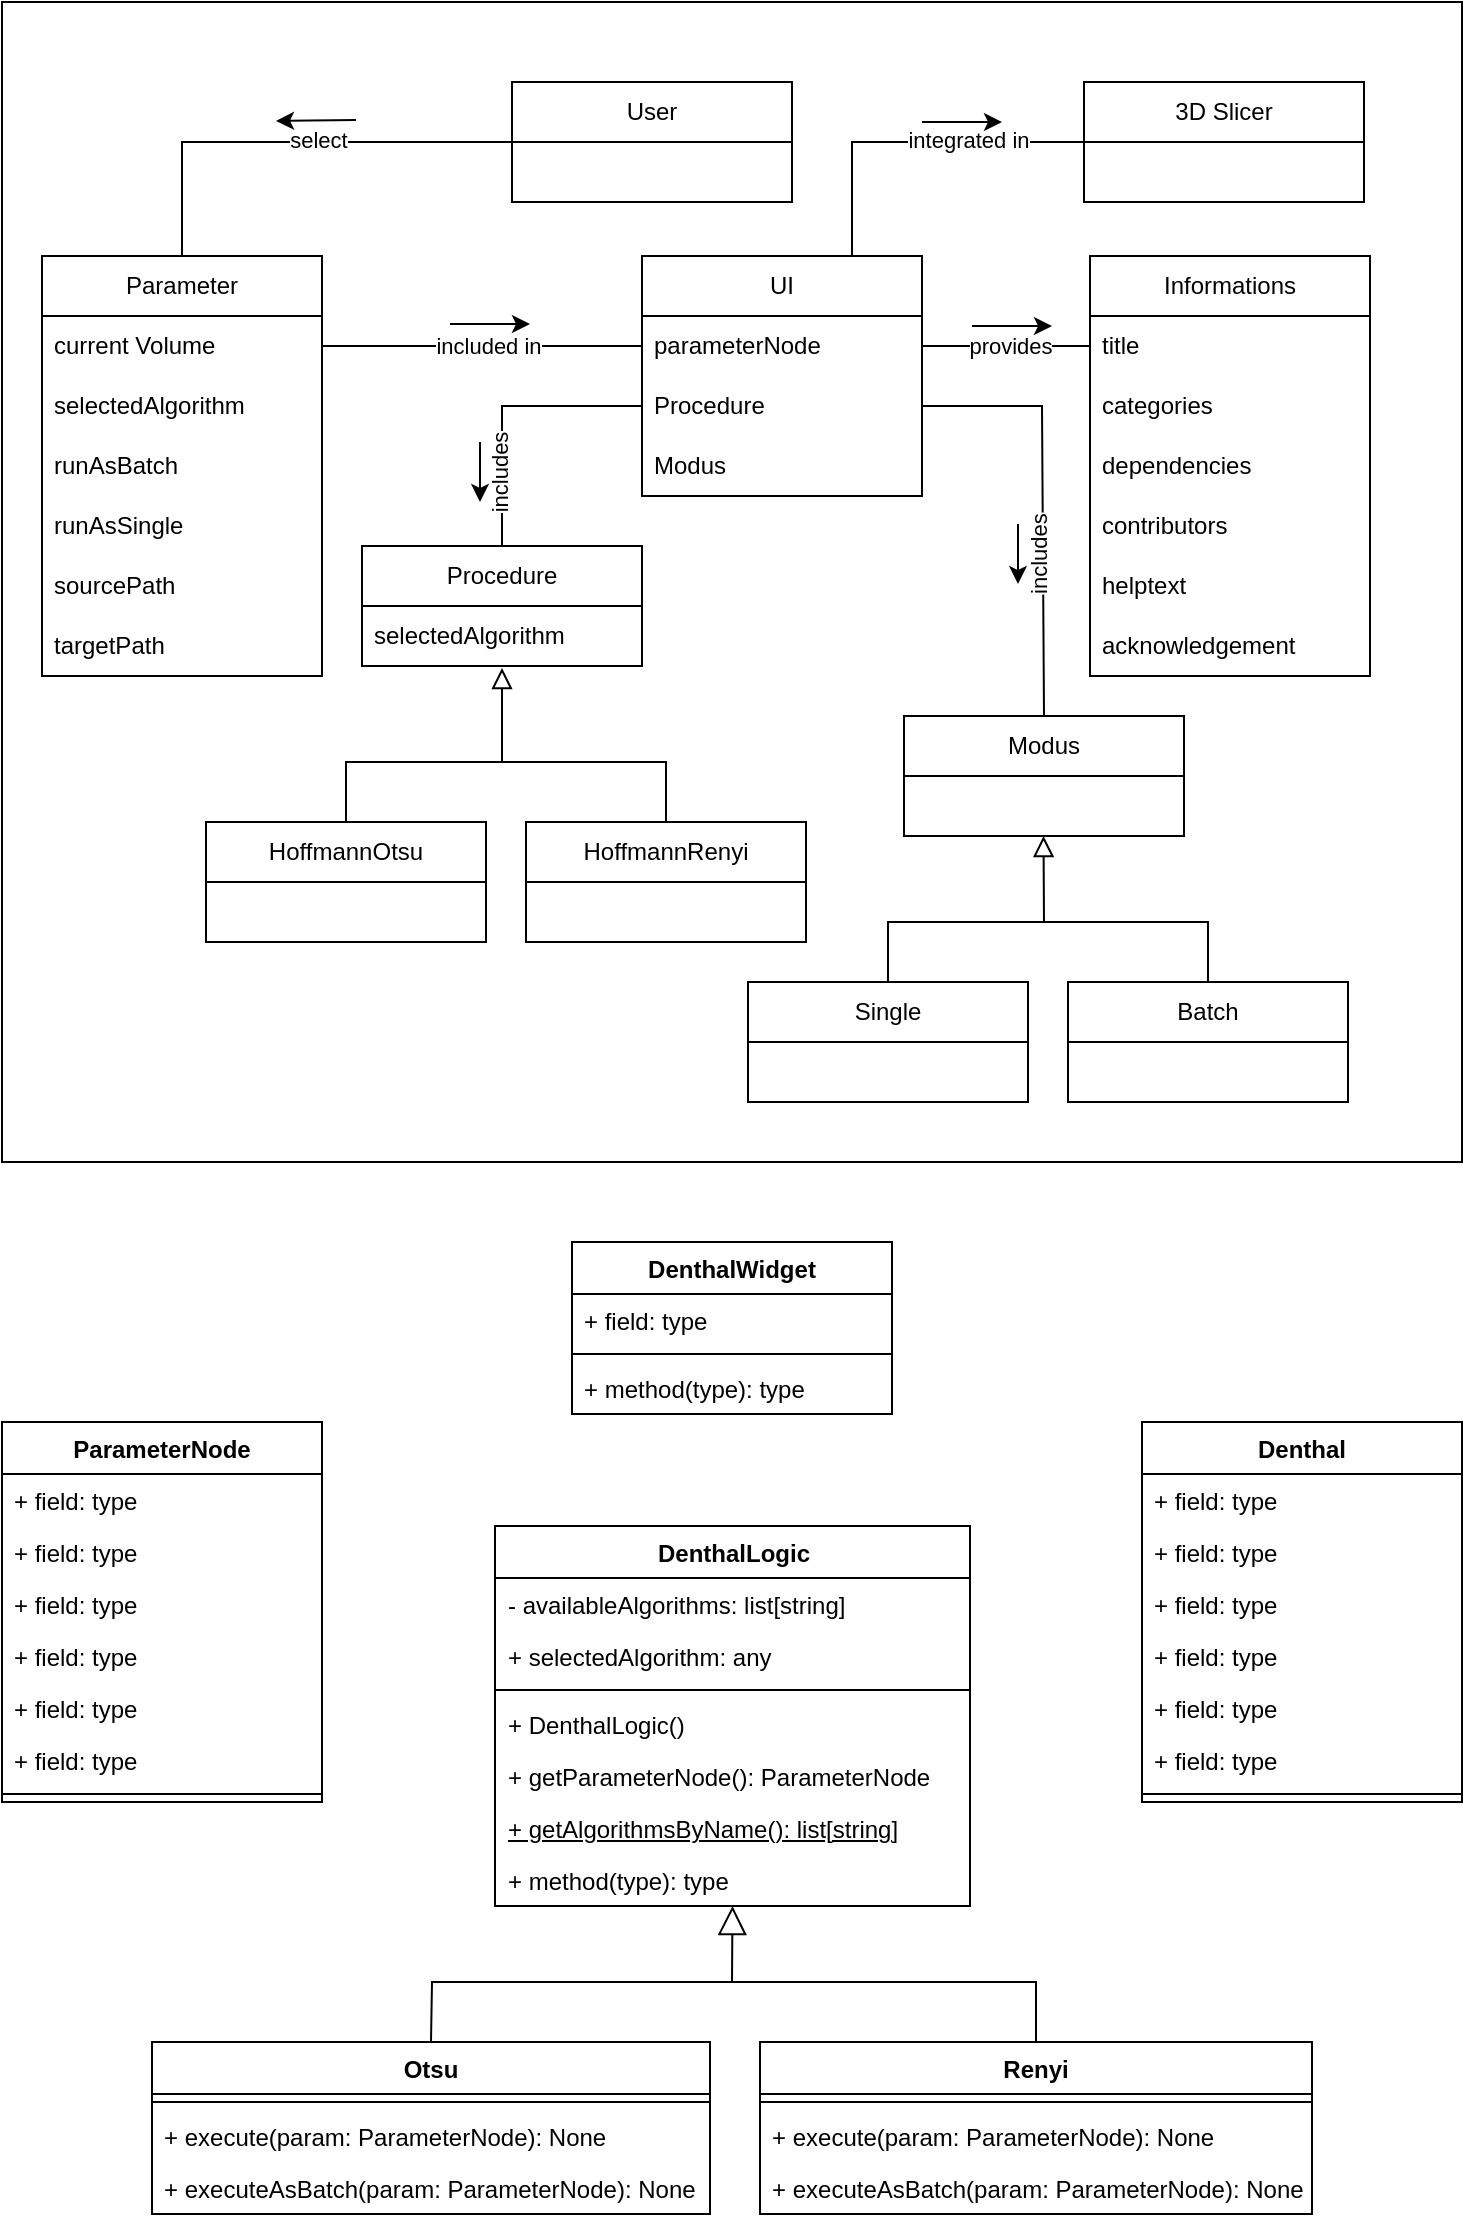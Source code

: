 <mxfile version="25.0.3">
  <diagram name="Seite-1" id="t4hak22wCXQW6pz-v2GZ">
    <mxGraphModel dx="984" dy="666" grid="1" gridSize="10" guides="1" tooltips="1" connect="1" arrows="1" fold="1" page="1" pageScale="1" pageWidth="827" pageHeight="1169" math="0" shadow="0">
      <root>
        <mxCell id="0" />
        <mxCell id="1" parent="0" />
        <mxCell id="Qs3f1plYn783Y-EwiYJO-93" value="" style="rounded=0;whiteSpace=wrap;html=1;" parent="1" vertex="1">
          <mxGeometry x="30" y="40" width="730" height="580" as="geometry" />
        </mxCell>
        <mxCell id="Qs3f1plYn783Y-EwiYJO-1" value="UI" style="swimlane;fontStyle=0;childLayout=stackLayout;horizontal=1;startSize=30;horizontalStack=0;resizeParent=1;resizeParentMax=0;resizeLast=0;collapsible=1;marginBottom=0;whiteSpace=wrap;html=1;" parent="1" vertex="1">
          <mxGeometry x="350" y="167" width="140" height="120" as="geometry" />
        </mxCell>
        <mxCell id="Qs3f1plYn783Y-EwiYJO-2" value="parameterNode" style="text;strokeColor=none;fillColor=none;align=left;verticalAlign=middle;spacingLeft=4;spacingRight=4;overflow=hidden;points=[[0,0.5],[1,0.5]];portConstraint=eastwest;rotatable=0;whiteSpace=wrap;html=1;" parent="Qs3f1plYn783Y-EwiYJO-1" vertex="1">
          <mxGeometry y="30" width="140" height="30" as="geometry" />
        </mxCell>
        <mxCell id="Qs3f1plYn783Y-EwiYJO-77" value="Procedure" style="text;strokeColor=none;fillColor=none;align=left;verticalAlign=middle;spacingLeft=4;spacingRight=4;overflow=hidden;points=[[0,0.5],[1,0.5]];portConstraint=eastwest;rotatable=0;whiteSpace=wrap;html=1;" parent="Qs3f1plYn783Y-EwiYJO-1" vertex="1">
          <mxGeometry y="60" width="140" height="30" as="geometry" />
        </mxCell>
        <mxCell id="Qs3f1plYn783Y-EwiYJO-3" value="Modus" style="text;strokeColor=none;fillColor=none;align=left;verticalAlign=middle;spacingLeft=4;spacingRight=4;overflow=hidden;points=[[0,0.5],[1,0.5]];portConstraint=eastwest;rotatable=0;whiteSpace=wrap;html=1;" parent="Qs3f1plYn783Y-EwiYJO-1" vertex="1">
          <mxGeometry y="90" width="140" height="30" as="geometry" />
        </mxCell>
        <mxCell id="Qs3f1plYn783Y-EwiYJO-6" value="Informations" style="swimlane;fontStyle=0;childLayout=stackLayout;horizontal=1;startSize=30;horizontalStack=0;resizeParent=1;resizeParentMax=0;resizeLast=0;collapsible=1;marginBottom=0;whiteSpace=wrap;html=1;" parent="1" vertex="1">
          <mxGeometry x="574" y="167" width="140" height="210" as="geometry">
            <mxRectangle x="610" y="140" width="70" height="30" as="alternateBounds" />
          </mxGeometry>
        </mxCell>
        <mxCell id="Qs3f1plYn783Y-EwiYJO-7" value="title" style="text;strokeColor=none;fillColor=none;align=left;verticalAlign=middle;spacingLeft=4;spacingRight=4;overflow=hidden;points=[[0,0.5],[1,0.5]];portConstraint=eastwest;rotatable=0;whiteSpace=wrap;html=1;" parent="Qs3f1plYn783Y-EwiYJO-6" vertex="1">
          <mxGeometry y="30" width="140" height="30" as="geometry" />
        </mxCell>
        <mxCell id="Qs3f1plYn783Y-EwiYJO-26" value="categories" style="text;strokeColor=none;fillColor=none;align=left;verticalAlign=middle;spacingLeft=4;spacingRight=4;overflow=hidden;points=[[0,0.5],[1,0.5]];portConstraint=eastwest;rotatable=0;whiteSpace=wrap;html=1;" parent="Qs3f1plYn783Y-EwiYJO-6" vertex="1">
          <mxGeometry y="60" width="140" height="30" as="geometry" />
        </mxCell>
        <mxCell id="Qs3f1plYn783Y-EwiYJO-27" value="dependencies" style="text;strokeColor=none;fillColor=none;align=left;verticalAlign=middle;spacingLeft=4;spacingRight=4;overflow=hidden;points=[[0,0.5],[1,0.5]];portConstraint=eastwest;rotatable=0;whiteSpace=wrap;html=1;" parent="Qs3f1plYn783Y-EwiYJO-6" vertex="1">
          <mxGeometry y="90" width="140" height="30" as="geometry" />
        </mxCell>
        <mxCell id="Qs3f1plYn783Y-EwiYJO-28" value="contributors" style="text;strokeColor=none;fillColor=none;align=left;verticalAlign=middle;spacingLeft=4;spacingRight=4;overflow=hidden;points=[[0,0.5],[1,0.5]];portConstraint=eastwest;rotatable=0;whiteSpace=wrap;html=1;" parent="Qs3f1plYn783Y-EwiYJO-6" vertex="1">
          <mxGeometry y="120" width="140" height="30" as="geometry" />
        </mxCell>
        <mxCell id="Qs3f1plYn783Y-EwiYJO-8" value="helptext" style="text;strokeColor=none;fillColor=none;align=left;verticalAlign=middle;spacingLeft=4;spacingRight=4;overflow=hidden;points=[[0,0.5],[1,0.5]];portConstraint=eastwest;rotatable=0;whiteSpace=wrap;html=1;" parent="Qs3f1plYn783Y-EwiYJO-6" vertex="1">
          <mxGeometry y="150" width="140" height="30" as="geometry" />
        </mxCell>
        <mxCell id="Qs3f1plYn783Y-EwiYJO-9" value="acknowledgement" style="text;strokeColor=none;fillColor=none;align=left;verticalAlign=middle;spacingLeft=4;spacingRight=4;overflow=hidden;points=[[0,0.5],[1,0.5]];portConstraint=eastwest;rotatable=0;whiteSpace=wrap;html=1;" parent="Qs3f1plYn783Y-EwiYJO-6" vertex="1">
          <mxGeometry y="180" width="140" height="30" as="geometry" />
        </mxCell>
        <mxCell id="Qs3f1plYn783Y-EwiYJO-14" value="Parameter" style="swimlane;fontStyle=0;childLayout=stackLayout;horizontal=1;startSize=30;horizontalStack=0;resizeParent=1;resizeParentMax=0;resizeLast=0;collapsible=1;marginBottom=0;whiteSpace=wrap;html=1;" parent="1" vertex="1">
          <mxGeometry x="50" y="167" width="140" height="210" as="geometry" />
        </mxCell>
        <mxCell id="Qs3f1plYn783Y-EwiYJO-15" value="current Volume" style="text;strokeColor=none;fillColor=none;align=left;verticalAlign=middle;spacingLeft=4;spacingRight=4;overflow=hidden;points=[[0,0.5],[1,0.5]];portConstraint=eastwest;rotatable=0;whiteSpace=wrap;html=1;" parent="Qs3f1plYn783Y-EwiYJO-14" vertex="1">
          <mxGeometry y="30" width="140" height="30" as="geometry" />
        </mxCell>
        <mxCell id="Qs3f1plYn783Y-EwiYJO-31" value="selectedAlgorithm" style="text;strokeColor=none;fillColor=none;align=left;verticalAlign=middle;spacingLeft=4;spacingRight=4;overflow=hidden;points=[[0,0.5],[1,0.5]];portConstraint=eastwest;rotatable=0;whiteSpace=wrap;html=1;" parent="Qs3f1plYn783Y-EwiYJO-14" vertex="1">
          <mxGeometry y="60" width="140" height="30" as="geometry" />
        </mxCell>
        <mxCell id="Qs3f1plYn783Y-EwiYJO-16" value="runAsBatch" style="text;strokeColor=none;fillColor=none;align=left;verticalAlign=middle;spacingLeft=4;spacingRight=4;overflow=hidden;points=[[0,0.5],[1,0.5]];portConstraint=eastwest;rotatable=0;whiteSpace=wrap;html=1;" parent="Qs3f1plYn783Y-EwiYJO-14" vertex="1">
          <mxGeometry y="90" width="140" height="30" as="geometry" />
        </mxCell>
        <mxCell id="Qs3f1plYn783Y-EwiYJO-30" value="runAsSingle" style="text;strokeColor=none;fillColor=none;align=left;verticalAlign=middle;spacingLeft=4;spacingRight=4;overflow=hidden;points=[[0,0.5],[1,0.5]];portConstraint=eastwest;rotatable=0;whiteSpace=wrap;html=1;" parent="Qs3f1plYn783Y-EwiYJO-14" vertex="1">
          <mxGeometry y="120" width="140" height="30" as="geometry" />
        </mxCell>
        <mxCell id="Qs3f1plYn783Y-EwiYJO-29" value="sourcePath" style="text;strokeColor=none;fillColor=none;align=left;verticalAlign=middle;spacingLeft=4;spacingRight=4;overflow=hidden;points=[[0,0.5],[1,0.5]];portConstraint=eastwest;rotatable=0;whiteSpace=wrap;html=1;" parent="Qs3f1plYn783Y-EwiYJO-14" vertex="1">
          <mxGeometry y="150" width="140" height="30" as="geometry" />
        </mxCell>
        <mxCell id="Qs3f1plYn783Y-EwiYJO-17" value="targetPath" style="text;strokeColor=none;fillColor=none;align=left;verticalAlign=middle;spacingLeft=4;spacingRight=4;overflow=hidden;points=[[0,0.5],[1,0.5]];portConstraint=eastwest;rotatable=0;whiteSpace=wrap;html=1;" parent="Qs3f1plYn783Y-EwiYJO-14" vertex="1">
          <mxGeometry y="180" width="140" height="30" as="geometry" />
        </mxCell>
        <mxCell id="Qs3f1plYn783Y-EwiYJO-32" value="" style="endArrow=none;html=1;rounded=0;entryX=0;entryY=0.5;entryDx=0;entryDy=0;exitX=1;exitY=0.5;exitDx=0;exitDy=0;" parent="1" source="Qs3f1plYn783Y-EwiYJO-15" target="Qs3f1plYn783Y-EwiYJO-2" edge="1">
          <mxGeometry width="50" height="50" relative="1" as="geometry">
            <mxPoint x="240" y="317" as="sourcePoint" />
            <mxPoint x="290" y="267" as="targetPoint" />
          </mxGeometry>
        </mxCell>
        <mxCell id="Qs3f1plYn783Y-EwiYJO-72" value="included in" style="edgeLabel;html=1;align=center;verticalAlign=middle;resizable=0;points=[];" parent="Qs3f1plYn783Y-EwiYJO-32" vertex="1" connectable="0">
          <mxGeometry x="-0.095" y="-2" relative="1" as="geometry">
            <mxPoint x="10" y="-2" as="offset" />
          </mxGeometry>
        </mxCell>
        <mxCell id="Qs3f1plYn783Y-EwiYJO-33" value="" style="endArrow=none;html=1;rounded=0;entryX=1;entryY=0.5;entryDx=0;entryDy=0;exitX=0;exitY=0.5;exitDx=0;exitDy=0;" parent="1" source="Qs3f1plYn783Y-EwiYJO-7" target="Qs3f1plYn783Y-EwiYJO-2" edge="1">
          <mxGeometry width="50" height="50" relative="1" as="geometry">
            <mxPoint x="520" y="307" as="sourcePoint" />
            <mxPoint x="570" y="257" as="targetPoint" />
          </mxGeometry>
        </mxCell>
        <mxCell id="Qs3f1plYn783Y-EwiYJO-73" value="provides" style="edgeLabel;html=1;align=center;verticalAlign=middle;resizable=0;points=[];" parent="Qs3f1plYn783Y-EwiYJO-33" vertex="1" connectable="0">
          <mxGeometry x="-0.032" y="2" relative="1" as="geometry">
            <mxPoint y="-2" as="offset" />
          </mxGeometry>
        </mxCell>
        <mxCell id="Qs3f1plYn783Y-EwiYJO-38" value="User" style="swimlane;fontStyle=0;childLayout=stackLayout;horizontal=1;startSize=30;horizontalStack=0;resizeParent=1;resizeParentMax=0;resizeLast=0;collapsible=1;marginBottom=0;whiteSpace=wrap;html=1;" parent="1" vertex="1">
          <mxGeometry x="285" y="80" width="140" height="60" as="geometry" />
        </mxCell>
        <mxCell id="Qs3f1plYn783Y-EwiYJO-42" value="Modus" style="swimlane;fontStyle=0;childLayout=stackLayout;horizontal=1;startSize=30;horizontalStack=0;resizeParent=1;resizeParentMax=0;resizeLast=0;collapsible=1;marginBottom=0;whiteSpace=wrap;html=1;" parent="1" vertex="1">
          <mxGeometry x="481" y="397" width="140" height="60" as="geometry" />
        </mxCell>
        <mxCell id="Qs3f1plYn783Y-EwiYJO-45" value="Single" style="swimlane;fontStyle=0;childLayout=stackLayout;horizontal=1;startSize=30;horizontalStack=0;resizeParent=1;resizeParentMax=0;resizeLast=0;collapsible=1;marginBottom=0;whiteSpace=wrap;html=1;" parent="1" vertex="1">
          <mxGeometry x="403" y="530" width="140" height="60" as="geometry" />
        </mxCell>
        <mxCell id="Qs3f1plYn783Y-EwiYJO-46" value="Batch" style="swimlane;fontStyle=0;childLayout=stackLayout;horizontal=1;startSize=30;horizontalStack=0;resizeParent=1;resizeParentMax=0;resizeLast=0;collapsible=1;marginBottom=0;whiteSpace=wrap;html=1;" parent="1" vertex="1">
          <mxGeometry x="563" y="530" width="140" height="60" as="geometry" />
        </mxCell>
        <mxCell id="Qs3f1plYn783Y-EwiYJO-49" value="" style="endArrow=none;html=1;rounded=0;exitX=0.5;exitY=0;exitDx=0;exitDy=0;entryX=0.5;entryY=0;entryDx=0;entryDy=0;" parent="1" source="Qs3f1plYn783Y-EwiYJO-45" target="Qs3f1plYn783Y-EwiYJO-46" edge="1">
          <mxGeometry width="50" height="50" relative="1" as="geometry">
            <mxPoint x="443" y="540" as="sourcePoint" />
            <mxPoint x="613" y="500" as="targetPoint" />
            <Array as="points">
              <mxPoint x="473" y="500" />
              <mxPoint x="633" y="500" />
            </Array>
          </mxGeometry>
        </mxCell>
        <mxCell id="Qs3f1plYn783Y-EwiYJO-50" value="Procedure" style="swimlane;fontStyle=0;childLayout=stackLayout;horizontal=1;startSize=30;horizontalStack=0;resizeParent=1;resizeParentMax=0;resizeLast=0;collapsible=1;marginBottom=0;whiteSpace=wrap;html=1;" parent="1" vertex="1">
          <mxGeometry x="210" y="312" width="140" height="60" as="geometry" />
        </mxCell>
        <mxCell id="Qs3f1plYn783Y-EwiYJO-52" value="selectedAlgorithm" style="text;strokeColor=none;fillColor=none;align=left;verticalAlign=middle;spacingLeft=4;spacingRight=4;overflow=hidden;points=[[0,0.5],[1,0.5]];portConstraint=eastwest;rotatable=0;whiteSpace=wrap;html=1;" parent="Qs3f1plYn783Y-EwiYJO-50" vertex="1">
          <mxGeometry y="30" width="140" height="30" as="geometry" />
        </mxCell>
        <mxCell id="Qs3f1plYn783Y-EwiYJO-53" value="HoffmannOtsu" style="swimlane;fontStyle=0;childLayout=stackLayout;horizontal=1;startSize=30;horizontalStack=0;resizeParent=1;resizeParentMax=0;resizeLast=0;collapsible=1;marginBottom=0;whiteSpace=wrap;html=1;" parent="1" vertex="1">
          <mxGeometry x="132" y="450" width="140" height="60" as="geometry" />
        </mxCell>
        <mxCell id="Qs3f1plYn783Y-EwiYJO-54" value="HoffmannRenyi" style="swimlane;fontStyle=0;childLayout=stackLayout;horizontal=1;startSize=30;horizontalStack=0;resizeParent=1;resizeParentMax=0;resizeLast=0;collapsible=1;marginBottom=0;whiteSpace=wrap;html=1;" parent="1" vertex="1">
          <mxGeometry x="292" y="450" width="140" height="60" as="geometry" />
        </mxCell>
        <mxCell id="Qs3f1plYn783Y-EwiYJO-55" value="" style="endArrow=block;html=1;rounded=0;align=center;verticalAlign=bottom;endFill=0;labelBackgroundColor=none;endSize=8;entryX=0.5;entryY=1.033;entryDx=0;entryDy=0;entryPerimeter=0;" parent="1" target="Qs3f1plYn783Y-EwiYJO-52" edge="1">
          <mxGeometry relative="1" as="geometry">
            <mxPoint x="280" y="420" as="sourcePoint" />
            <mxPoint x="289" y="432" as="targetPoint" />
          </mxGeometry>
        </mxCell>
        <mxCell id="Qs3f1plYn783Y-EwiYJO-56" value="" style="resizable=0;html=1;align=center;verticalAlign=top;labelBackgroundColor=none;" parent="Qs3f1plYn783Y-EwiYJO-55" connectable="0" vertex="1">
          <mxGeometry relative="1" as="geometry">
            <mxPoint x="2" y="-32" as="offset" />
          </mxGeometry>
        </mxCell>
        <mxCell id="Qs3f1plYn783Y-EwiYJO-57" value="" style="endArrow=none;html=1;rounded=0;exitX=0.5;exitY=0;exitDx=0;exitDy=0;entryX=0.5;entryY=0;entryDx=0;entryDy=0;" parent="1" source="Qs3f1plYn783Y-EwiYJO-53" target="Qs3f1plYn783Y-EwiYJO-54" edge="1">
          <mxGeometry width="50" height="50" relative="1" as="geometry">
            <mxPoint x="172" y="460" as="sourcePoint" />
            <mxPoint x="342" y="420" as="targetPoint" />
            <Array as="points">
              <mxPoint x="202" y="420" />
              <mxPoint x="362" y="420" />
            </Array>
          </mxGeometry>
        </mxCell>
        <mxCell id="Qs3f1plYn783Y-EwiYJO-58" value="" style="endArrow=none;html=1;rounded=0;entryX=0;entryY=0.5;entryDx=0;entryDy=0;exitX=0.5;exitY=0;exitDx=0;exitDy=0;" parent="1" source="Qs3f1plYn783Y-EwiYJO-14" target="Qs3f1plYn783Y-EwiYJO-38" edge="1">
          <mxGeometry width="50" height="50" relative="1" as="geometry">
            <mxPoint x="400" y="250" as="sourcePoint" />
            <mxPoint x="450" y="200" as="targetPoint" />
            <Array as="points">
              <mxPoint x="120" y="110" />
            </Array>
          </mxGeometry>
        </mxCell>
        <mxCell id="Qs3f1plYn783Y-EwiYJO-61" value="select" style="edgeLabel;html=1;align=center;verticalAlign=middle;resizable=0;points=[];" parent="Qs3f1plYn783Y-EwiYJO-58" vertex="1" connectable="0">
          <mxGeometry x="0.506" relative="1" as="geometry">
            <mxPoint x="-42" y="-1" as="offset" />
          </mxGeometry>
        </mxCell>
        <mxCell id="Qs3f1plYn783Y-EwiYJO-59" value="" style="endArrow=none;html=1;rounded=0;exitX=0.5;exitY=0;exitDx=0;exitDy=0;entryX=1;entryY=0.5;entryDx=0;entryDy=0;" parent="1" source="Qs3f1plYn783Y-EwiYJO-42" target="Qs3f1plYn783Y-EwiYJO-77" edge="1">
          <mxGeometry width="50" height="50" relative="1" as="geometry">
            <mxPoint x="270" y="300" as="sourcePoint" />
            <mxPoint x="440" y="280" as="targetPoint" />
            <Array as="points">
              <mxPoint x="550" y="242" />
            </Array>
          </mxGeometry>
        </mxCell>
        <mxCell id="Qs3f1plYn783Y-EwiYJO-75" value="includes" style="edgeLabel;html=1;align=center;verticalAlign=middle;resizable=0;points=[];rotation=-90;" parent="Qs3f1plYn783Y-EwiYJO-59" vertex="1" connectable="0">
          <mxGeometry x="0.059" y="2" relative="1" as="geometry">
            <mxPoint y="34" as="offset" />
          </mxGeometry>
        </mxCell>
        <mxCell id="Qs3f1plYn783Y-EwiYJO-60" value="" style="endArrow=none;html=1;rounded=0;exitX=0.5;exitY=0;exitDx=0;exitDy=0;entryX=0;entryY=0.5;entryDx=0;entryDy=0;" parent="1" source="Qs3f1plYn783Y-EwiYJO-50" target="Qs3f1plYn783Y-EwiYJO-77" edge="1">
          <mxGeometry width="50" height="50" relative="1" as="geometry">
            <mxPoint x="259" y="310" as="sourcePoint" />
            <mxPoint x="409" y="349" as="targetPoint" />
            <Array as="points">
              <mxPoint x="280" y="242" />
            </Array>
          </mxGeometry>
        </mxCell>
        <mxCell id="Qs3f1plYn783Y-EwiYJO-78" value="includes" style="edgeLabel;html=1;align=center;verticalAlign=middle;resizable=0;points=[];rotation=-90;" parent="Qs3f1plYn783Y-EwiYJO-60" vertex="1" connectable="0">
          <mxGeometry x="-0.435" y="1" relative="1" as="geometry">
            <mxPoint y="3" as="offset" />
          </mxGeometry>
        </mxCell>
        <mxCell id="Qs3f1plYn783Y-EwiYJO-79" value="3D Slicer" style="swimlane;fontStyle=0;childLayout=stackLayout;horizontal=1;startSize=30;horizontalStack=0;resizeParent=1;resizeParentMax=0;resizeLast=0;collapsible=1;marginBottom=0;whiteSpace=wrap;html=1;" parent="1" vertex="1">
          <mxGeometry x="571" y="80" width="140" height="60" as="geometry" />
        </mxCell>
        <mxCell id="Qs3f1plYn783Y-EwiYJO-80" value="" style="endArrow=none;html=1;rounded=0;entryX=0;entryY=0.5;entryDx=0;entryDy=0;exitX=0.75;exitY=0;exitDx=0;exitDy=0;" parent="1" source="Qs3f1plYn783Y-EwiYJO-1" target="Qs3f1plYn783Y-EwiYJO-79" edge="1">
          <mxGeometry width="50" height="50" relative="1" as="geometry">
            <mxPoint x="410" y="180" as="sourcePoint" />
            <mxPoint x="460" y="130" as="targetPoint" />
            <Array as="points">
              <mxPoint x="455" y="110" />
            </Array>
          </mxGeometry>
        </mxCell>
        <mxCell id="Qs3f1plYn783Y-EwiYJO-81" value="integrated in" style="edgeLabel;html=1;align=center;verticalAlign=middle;resizable=0;points=[];rotation=0;" parent="Qs3f1plYn783Y-EwiYJO-80" vertex="1" connectable="0">
          <mxGeometry x="-0.377" relative="1" as="geometry">
            <mxPoint x="58" y="-4" as="offset" />
          </mxGeometry>
        </mxCell>
        <mxCell id="Qs3f1plYn783Y-EwiYJO-83" value="" style="endArrow=classic;html=1;rounded=0;" parent="1" edge="1">
          <mxGeometry width="50" height="50" relative="1" as="geometry">
            <mxPoint x="490" y="100" as="sourcePoint" />
            <mxPoint x="530" y="100" as="targetPoint" />
          </mxGeometry>
        </mxCell>
        <mxCell id="Qs3f1plYn783Y-EwiYJO-85" value="" style="endArrow=classic;html=1;rounded=0;" parent="1" edge="1">
          <mxGeometry width="50" height="50" relative="1" as="geometry">
            <mxPoint x="515" y="202" as="sourcePoint" />
            <mxPoint x="555" y="202" as="targetPoint" />
          </mxGeometry>
        </mxCell>
        <mxCell id="Qs3f1plYn783Y-EwiYJO-86" value="" style="endArrow=classic;html=1;rounded=0;" parent="1" edge="1">
          <mxGeometry width="50" height="50" relative="1" as="geometry">
            <mxPoint x="254" y="201" as="sourcePoint" />
            <mxPoint x="294" y="201" as="targetPoint" />
          </mxGeometry>
        </mxCell>
        <mxCell id="Qs3f1plYn783Y-EwiYJO-87" value="" style="endArrow=classic;html=1;rounded=0;" parent="1" edge="1">
          <mxGeometry width="50" height="50" relative="1" as="geometry">
            <mxPoint x="538" y="301" as="sourcePoint" />
            <mxPoint x="538" y="331" as="targetPoint" />
          </mxGeometry>
        </mxCell>
        <mxCell id="Qs3f1plYn783Y-EwiYJO-88" value="" style="endArrow=classic;html=1;rounded=0;" parent="1" edge="1">
          <mxGeometry width="50" height="50" relative="1" as="geometry">
            <mxPoint x="269" y="260" as="sourcePoint" />
            <mxPoint x="269" y="290" as="targetPoint" />
          </mxGeometry>
        </mxCell>
        <mxCell id="Qs3f1plYn783Y-EwiYJO-90" value="" style="endArrow=classic;html=1;rounded=0;" parent="1" edge="1">
          <mxGeometry width="50" height="50" relative="1" as="geometry">
            <mxPoint x="207" y="99.0" as="sourcePoint" />
            <mxPoint x="167" y="99.48" as="targetPoint" />
          </mxGeometry>
        </mxCell>
        <mxCell id="Qs3f1plYn783Y-EwiYJO-91" value="" style="endArrow=block;html=1;rounded=0;align=center;verticalAlign=bottom;endFill=0;labelBackgroundColor=none;endSize=8;entryX=0.5;entryY=1.033;entryDx=0;entryDy=0;entryPerimeter=0;" parent="1" edge="1">
          <mxGeometry relative="1" as="geometry">
            <mxPoint x="551" y="500" as="sourcePoint" />
            <mxPoint x="550.76" y="457" as="targetPoint" />
          </mxGeometry>
        </mxCell>
        <mxCell id="Qs3f1plYn783Y-EwiYJO-92" value="" style="resizable=0;html=1;align=center;verticalAlign=top;labelBackgroundColor=none;" parent="Qs3f1plYn783Y-EwiYJO-91" connectable="0" vertex="1">
          <mxGeometry relative="1" as="geometry">
            <mxPoint x="2" y="-32" as="offset" />
          </mxGeometry>
        </mxCell>
        <mxCell id="9wCAvPdf0HuMmX5RFQR_-21" value="DenthalWidget" style="swimlane;fontStyle=1;align=center;verticalAlign=top;childLayout=stackLayout;horizontal=1;startSize=26;horizontalStack=0;resizeParent=1;resizeParentMax=0;resizeLast=0;collapsible=1;marginBottom=0;whiteSpace=wrap;html=1;" vertex="1" parent="1">
          <mxGeometry x="315" y="660" width="160" height="86" as="geometry" />
        </mxCell>
        <mxCell id="9wCAvPdf0HuMmX5RFQR_-22" value="+ field: type" style="text;strokeColor=none;fillColor=none;align=left;verticalAlign=top;spacingLeft=4;spacingRight=4;overflow=hidden;rotatable=0;points=[[0,0.5],[1,0.5]];portConstraint=eastwest;whiteSpace=wrap;html=1;" vertex="1" parent="9wCAvPdf0HuMmX5RFQR_-21">
          <mxGeometry y="26" width="160" height="26" as="geometry" />
        </mxCell>
        <mxCell id="9wCAvPdf0HuMmX5RFQR_-23" value="" style="line;strokeWidth=1;fillColor=none;align=left;verticalAlign=middle;spacingTop=-1;spacingLeft=3;spacingRight=3;rotatable=0;labelPosition=right;points=[];portConstraint=eastwest;strokeColor=inherit;" vertex="1" parent="9wCAvPdf0HuMmX5RFQR_-21">
          <mxGeometry y="52" width="160" height="8" as="geometry" />
        </mxCell>
        <mxCell id="9wCAvPdf0HuMmX5RFQR_-24" value="+ method(type): type" style="text;strokeColor=none;fillColor=none;align=left;verticalAlign=top;spacingLeft=4;spacingRight=4;overflow=hidden;rotatable=0;points=[[0,0.5],[1,0.5]];portConstraint=eastwest;whiteSpace=wrap;html=1;" vertex="1" parent="9wCAvPdf0HuMmX5RFQR_-21">
          <mxGeometry y="60" width="160" height="26" as="geometry" />
        </mxCell>
        <mxCell id="9wCAvPdf0HuMmX5RFQR_-25" value="DenthalLogic" style="swimlane;fontStyle=1;align=center;verticalAlign=top;childLayout=stackLayout;horizontal=1;startSize=26;horizontalStack=0;resizeParent=1;resizeParentMax=0;resizeLast=0;collapsible=1;marginBottom=0;whiteSpace=wrap;html=1;" vertex="1" parent="1">
          <mxGeometry x="276.5" y="802" width="237.5" height="190" as="geometry" />
        </mxCell>
        <mxCell id="9wCAvPdf0HuMmX5RFQR_-26" value="- availableAlgorithms: list[string]" style="text;strokeColor=none;fillColor=none;align=left;verticalAlign=top;spacingLeft=4;spacingRight=4;overflow=hidden;rotatable=0;points=[[0,0.5],[1,0.5]];portConstraint=eastwest;whiteSpace=wrap;html=1;" vertex="1" parent="9wCAvPdf0HuMmX5RFQR_-25">
          <mxGeometry y="26" width="237.5" height="26" as="geometry" />
        </mxCell>
        <mxCell id="9wCAvPdf0HuMmX5RFQR_-63" value="+ selectedAlgorithm: any" style="text;strokeColor=none;fillColor=none;align=left;verticalAlign=top;spacingLeft=4;spacingRight=4;overflow=hidden;rotatable=0;points=[[0,0.5],[1,0.5]];portConstraint=eastwest;whiteSpace=wrap;html=1;" vertex="1" parent="9wCAvPdf0HuMmX5RFQR_-25">
          <mxGeometry y="52" width="237.5" height="26" as="geometry" />
        </mxCell>
        <mxCell id="9wCAvPdf0HuMmX5RFQR_-27" value="" style="line;strokeWidth=1;fillColor=none;align=left;verticalAlign=middle;spacingTop=-1;spacingLeft=3;spacingRight=3;rotatable=0;labelPosition=right;points=[];portConstraint=eastwest;strokeColor=inherit;" vertex="1" parent="9wCAvPdf0HuMmX5RFQR_-25">
          <mxGeometry y="78" width="237.5" height="8" as="geometry" />
        </mxCell>
        <mxCell id="9wCAvPdf0HuMmX5RFQR_-28" value="+ DenthalLogic()" style="text;strokeColor=none;fillColor=none;align=left;verticalAlign=top;spacingLeft=4;spacingRight=4;overflow=hidden;rotatable=0;points=[[0,0.5],[1,0.5]];portConstraint=eastwest;whiteSpace=wrap;html=1;fontStyle=0" vertex="1" parent="9wCAvPdf0HuMmX5RFQR_-25">
          <mxGeometry y="86" width="237.5" height="26" as="geometry" />
        </mxCell>
        <mxCell id="9wCAvPdf0HuMmX5RFQR_-66" value="+ getParameterNode(): ParameterNode" style="text;strokeColor=none;fillColor=none;align=left;verticalAlign=top;spacingLeft=4;spacingRight=4;overflow=hidden;rotatable=0;points=[[0,0.5],[1,0.5]];portConstraint=eastwest;whiteSpace=wrap;html=1;" vertex="1" parent="9wCAvPdf0HuMmX5RFQR_-25">
          <mxGeometry y="112" width="237.5" height="26" as="geometry" />
        </mxCell>
        <mxCell id="9wCAvPdf0HuMmX5RFQR_-65" value="+ getAlgorithmsByName(): list[string]" style="text;strokeColor=none;fillColor=none;align=left;verticalAlign=top;spacingLeft=4;spacingRight=4;overflow=hidden;rotatable=0;points=[[0,0.5],[1,0.5]];portConstraint=eastwest;whiteSpace=wrap;html=1;fontStyle=4" vertex="1" parent="9wCAvPdf0HuMmX5RFQR_-25">
          <mxGeometry y="138" width="237.5" height="26" as="geometry" />
        </mxCell>
        <mxCell id="9wCAvPdf0HuMmX5RFQR_-64" value="+ method(type): type" style="text;strokeColor=none;fillColor=none;align=left;verticalAlign=top;spacingLeft=4;spacingRight=4;overflow=hidden;rotatable=0;points=[[0,0.5],[1,0.5]];portConstraint=eastwest;whiteSpace=wrap;html=1;" vertex="1" parent="9wCAvPdf0HuMmX5RFQR_-25">
          <mxGeometry y="164" width="237.5" height="26" as="geometry" />
        </mxCell>
        <mxCell id="9wCAvPdf0HuMmX5RFQR_-29" value="Otsu" style="swimlane;fontStyle=1;align=center;verticalAlign=top;childLayout=stackLayout;horizontal=1;startSize=26;horizontalStack=0;resizeParent=1;resizeParentMax=0;resizeLast=0;collapsible=1;marginBottom=0;whiteSpace=wrap;html=1;" vertex="1" parent="1">
          <mxGeometry x="105" y="1060" width="279" height="86" as="geometry" />
        </mxCell>
        <mxCell id="9wCAvPdf0HuMmX5RFQR_-31" value="" style="line;strokeWidth=1;fillColor=none;align=left;verticalAlign=middle;spacingTop=-1;spacingLeft=3;spacingRight=3;rotatable=0;labelPosition=right;points=[];portConstraint=eastwest;strokeColor=inherit;" vertex="1" parent="9wCAvPdf0HuMmX5RFQR_-29">
          <mxGeometry y="26" width="279" height="8" as="geometry" />
        </mxCell>
        <mxCell id="9wCAvPdf0HuMmX5RFQR_-39" value="+ execute(param: ParameterNode): None" style="text;strokeColor=none;fillColor=none;align=left;verticalAlign=top;spacingLeft=4;spacingRight=4;overflow=hidden;rotatable=0;points=[[0,0.5],[1,0.5]];portConstraint=eastwest;whiteSpace=wrap;html=1;" vertex="1" parent="9wCAvPdf0HuMmX5RFQR_-29">
          <mxGeometry y="34" width="279" height="26" as="geometry" />
        </mxCell>
        <mxCell id="9wCAvPdf0HuMmX5RFQR_-32" value="+ executeAsBatch(param: ParameterNode): None" style="text;strokeColor=none;fillColor=none;align=left;verticalAlign=top;spacingLeft=4;spacingRight=4;overflow=hidden;rotatable=0;points=[[0,0.5],[1,0.5]];portConstraint=eastwest;whiteSpace=wrap;html=1;" vertex="1" parent="9wCAvPdf0HuMmX5RFQR_-29">
          <mxGeometry y="60" width="279" height="26" as="geometry" />
        </mxCell>
        <mxCell id="9wCAvPdf0HuMmX5RFQR_-33" value="Renyi" style="swimlane;fontStyle=1;align=center;verticalAlign=top;childLayout=stackLayout;horizontal=1;startSize=26;horizontalStack=0;resizeParent=1;resizeParentMax=0;resizeLast=0;collapsible=1;marginBottom=0;whiteSpace=wrap;html=1;" vertex="1" parent="1">
          <mxGeometry x="409" y="1060" width="276" height="86" as="geometry" />
        </mxCell>
        <mxCell id="9wCAvPdf0HuMmX5RFQR_-35" value="" style="line;strokeWidth=1;fillColor=none;align=left;verticalAlign=middle;spacingTop=-1;spacingLeft=3;spacingRight=3;rotatable=0;labelPosition=right;points=[];portConstraint=eastwest;strokeColor=inherit;" vertex="1" parent="9wCAvPdf0HuMmX5RFQR_-33">
          <mxGeometry y="26" width="276" height="8" as="geometry" />
        </mxCell>
        <mxCell id="9wCAvPdf0HuMmX5RFQR_-36" value="+ execute(param: ParameterNode): None" style="text;strokeColor=none;fillColor=none;align=left;verticalAlign=top;spacingLeft=4;spacingRight=4;overflow=hidden;rotatable=0;points=[[0,0.5],[1,0.5]];portConstraint=eastwest;whiteSpace=wrap;html=1;" vertex="1" parent="9wCAvPdf0HuMmX5RFQR_-33">
          <mxGeometry y="34" width="276" height="26" as="geometry" />
        </mxCell>
        <mxCell id="9wCAvPdf0HuMmX5RFQR_-40" value="+ executeAsBatch(param: ParameterNode): None" style="text;strokeColor=none;fillColor=none;align=left;verticalAlign=top;spacingLeft=4;spacingRight=4;overflow=hidden;rotatable=0;points=[[0,0.5],[1,0.5]];portConstraint=eastwest;whiteSpace=wrap;html=1;" vertex="1" parent="9wCAvPdf0HuMmX5RFQR_-33">
          <mxGeometry y="60" width="276" height="26" as="geometry" />
        </mxCell>
        <mxCell id="9wCAvPdf0HuMmX5RFQR_-37" value="" style="endArrow=block;endFill=0;endSize=12;html=1;rounded=0;entryX=0.5;entryY=1;entryDx=0;entryDy=0;" edge="1" parent="1" target="9wCAvPdf0HuMmX5RFQR_-25">
          <mxGeometry width="160" relative="1" as="geometry">
            <mxPoint x="395" y="1030" as="sourcePoint" />
            <mxPoint x="485" y="1020" as="targetPoint" />
          </mxGeometry>
        </mxCell>
        <mxCell id="9wCAvPdf0HuMmX5RFQR_-38" value="" style="endArrow=none;html=1;rounded=0;exitX=0.5;exitY=0;exitDx=0;exitDy=0;entryX=0.5;entryY=0;entryDx=0;entryDy=0;" edge="1" parent="1" source="9wCAvPdf0HuMmX5RFQR_-29" target="9wCAvPdf0HuMmX5RFQR_-33">
          <mxGeometry width="50" height="50" relative="1" as="geometry">
            <mxPoint x="384" y="1060" as="sourcePoint" />
            <mxPoint x="434" y="1010" as="targetPoint" />
            <Array as="points">
              <mxPoint x="245" y="1030" />
              <mxPoint x="547" y="1030" />
            </Array>
          </mxGeometry>
        </mxCell>
        <mxCell id="9wCAvPdf0HuMmX5RFQR_-45" value="ParameterNode" style="swimlane;fontStyle=1;align=center;verticalAlign=top;childLayout=stackLayout;horizontal=1;startSize=26;horizontalStack=0;resizeParent=1;resizeParentMax=0;resizeLast=0;collapsible=1;marginBottom=0;whiteSpace=wrap;html=1;" vertex="1" parent="1">
          <mxGeometry x="30" y="750" width="160" height="190" as="geometry" />
        </mxCell>
        <mxCell id="9wCAvPdf0HuMmX5RFQR_-46" value="+ field: type" style="text;strokeColor=none;fillColor=none;align=left;verticalAlign=top;spacingLeft=4;spacingRight=4;overflow=hidden;rotatable=0;points=[[0,0.5],[1,0.5]];portConstraint=eastwest;whiteSpace=wrap;html=1;" vertex="1" parent="9wCAvPdf0HuMmX5RFQR_-45">
          <mxGeometry y="26" width="160" height="26" as="geometry" />
        </mxCell>
        <mxCell id="9wCAvPdf0HuMmX5RFQR_-59" value="+ field: type" style="text;strokeColor=none;fillColor=none;align=left;verticalAlign=top;spacingLeft=4;spacingRight=4;overflow=hidden;rotatable=0;points=[[0,0.5],[1,0.5]];portConstraint=eastwest;whiteSpace=wrap;html=1;" vertex="1" parent="9wCAvPdf0HuMmX5RFQR_-45">
          <mxGeometry y="52" width="160" height="26" as="geometry" />
        </mxCell>
        <mxCell id="9wCAvPdf0HuMmX5RFQR_-62" value="+ field: type" style="text;strokeColor=none;fillColor=none;align=left;verticalAlign=top;spacingLeft=4;spacingRight=4;overflow=hidden;rotatable=0;points=[[0,0.5],[1,0.5]];portConstraint=eastwest;whiteSpace=wrap;html=1;" vertex="1" parent="9wCAvPdf0HuMmX5RFQR_-45">
          <mxGeometry y="78" width="160" height="26" as="geometry" />
        </mxCell>
        <mxCell id="9wCAvPdf0HuMmX5RFQR_-61" value="+ field: type" style="text;strokeColor=none;fillColor=none;align=left;verticalAlign=top;spacingLeft=4;spacingRight=4;overflow=hidden;rotatable=0;points=[[0,0.5],[1,0.5]];portConstraint=eastwest;whiteSpace=wrap;html=1;" vertex="1" parent="9wCAvPdf0HuMmX5RFQR_-45">
          <mxGeometry y="104" width="160" height="26" as="geometry" />
        </mxCell>
        <mxCell id="9wCAvPdf0HuMmX5RFQR_-60" value="+ field: type" style="text;strokeColor=none;fillColor=none;align=left;verticalAlign=top;spacingLeft=4;spacingRight=4;overflow=hidden;rotatable=0;points=[[0,0.5],[1,0.5]];portConstraint=eastwest;whiteSpace=wrap;html=1;" vertex="1" parent="9wCAvPdf0HuMmX5RFQR_-45">
          <mxGeometry y="130" width="160" height="26" as="geometry" />
        </mxCell>
        <mxCell id="9wCAvPdf0HuMmX5RFQR_-58" value="+ field: type" style="text;strokeColor=none;fillColor=none;align=left;verticalAlign=top;spacingLeft=4;spacingRight=4;overflow=hidden;rotatable=0;points=[[0,0.5],[1,0.5]];portConstraint=eastwest;whiteSpace=wrap;html=1;" vertex="1" parent="9wCAvPdf0HuMmX5RFQR_-45">
          <mxGeometry y="156" width="160" height="26" as="geometry" />
        </mxCell>
        <mxCell id="9wCAvPdf0HuMmX5RFQR_-47" value="" style="line;strokeWidth=1;fillColor=none;align=left;verticalAlign=middle;spacingTop=-1;spacingLeft=3;spacingRight=3;rotatable=0;labelPosition=right;points=[];portConstraint=eastwest;strokeColor=inherit;" vertex="1" parent="9wCAvPdf0HuMmX5RFQR_-45">
          <mxGeometry y="182" width="160" height="8" as="geometry" />
        </mxCell>
        <mxCell id="9wCAvPdf0HuMmX5RFQR_-49" value="Denthal" style="swimlane;fontStyle=1;align=center;verticalAlign=top;childLayout=stackLayout;horizontal=1;startSize=26;horizontalStack=0;resizeParent=1;resizeParentMax=0;resizeLast=0;collapsible=1;marginBottom=0;whiteSpace=wrap;html=1;" vertex="1" parent="1">
          <mxGeometry x="600" y="750" width="160" height="190" as="geometry" />
        </mxCell>
        <mxCell id="9wCAvPdf0HuMmX5RFQR_-50" value="+ field: type" style="text;strokeColor=none;fillColor=none;align=left;verticalAlign=top;spacingLeft=4;spacingRight=4;overflow=hidden;rotatable=0;points=[[0,0.5],[1,0.5]];portConstraint=eastwest;whiteSpace=wrap;html=1;" vertex="1" parent="9wCAvPdf0HuMmX5RFQR_-49">
          <mxGeometry y="26" width="160" height="26" as="geometry" />
        </mxCell>
        <mxCell id="9wCAvPdf0HuMmX5RFQR_-54" value="+ field: type" style="text;strokeColor=none;fillColor=none;align=left;verticalAlign=top;spacingLeft=4;spacingRight=4;overflow=hidden;rotatable=0;points=[[0,0.5],[1,0.5]];portConstraint=eastwest;whiteSpace=wrap;html=1;" vertex="1" parent="9wCAvPdf0HuMmX5RFQR_-49">
          <mxGeometry y="52" width="160" height="26" as="geometry" />
        </mxCell>
        <mxCell id="9wCAvPdf0HuMmX5RFQR_-57" value="+ field: type" style="text;strokeColor=none;fillColor=none;align=left;verticalAlign=top;spacingLeft=4;spacingRight=4;overflow=hidden;rotatable=0;points=[[0,0.5],[1,0.5]];portConstraint=eastwest;whiteSpace=wrap;html=1;" vertex="1" parent="9wCAvPdf0HuMmX5RFQR_-49">
          <mxGeometry y="78" width="160" height="26" as="geometry" />
        </mxCell>
        <mxCell id="9wCAvPdf0HuMmX5RFQR_-56" value="+ field: type" style="text;strokeColor=none;fillColor=none;align=left;verticalAlign=top;spacingLeft=4;spacingRight=4;overflow=hidden;rotatable=0;points=[[0,0.5],[1,0.5]];portConstraint=eastwest;whiteSpace=wrap;html=1;" vertex="1" parent="9wCAvPdf0HuMmX5RFQR_-49">
          <mxGeometry y="104" width="160" height="26" as="geometry" />
        </mxCell>
        <mxCell id="9wCAvPdf0HuMmX5RFQR_-55" value="+ field: type" style="text;strokeColor=none;fillColor=none;align=left;verticalAlign=top;spacingLeft=4;spacingRight=4;overflow=hidden;rotatable=0;points=[[0,0.5],[1,0.5]];portConstraint=eastwest;whiteSpace=wrap;html=1;" vertex="1" parent="9wCAvPdf0HuMmX5RFQR_-49">
          <mxGeometry y="130" width="160" height="26" as="geometry" />
        </mxCell>
        <mxCell id="9wCAvPdf0HuMmX5RFQR_-53" value="+ field: type" style="text;strokeColor=none;fillColor=none;align=left;verticalAlign=top;spacingLeft=4;spacingRight=4;overflow=hidden;rotatable=0;points=[[0,0.5],[1,0.5]];portConstraint=eastwest;whiteSpace=wrap;html=1;" vertex="1" parent="9wCAvPdf0HuMmX5RFQR_-49">
          <mxGeometry y="156" width="160" height="26" as="geometry" />
        </mxCell>
        <mxCell id="9wCAvPdf0HuMmX5RFQR_-51" value="" style="line;strokeWidth=1;fillColor=none;align=left;verticalAlign=middle;spacingTop=-1;spacingLeft=3;spacingRight=3;rotatable=0;labelPosition=right;points=[];portConstraint=eastwest;strokeColor=inherit;" vertex="1" parent="9wCAvPdf0HuMmX5RFQR_-49">
          <mxGeometry y="182" width="160" height="8" as="geometry" />
        </mxCell>
      </root>
    </mxGraphModel>
  </diagram>
</mxfile>
